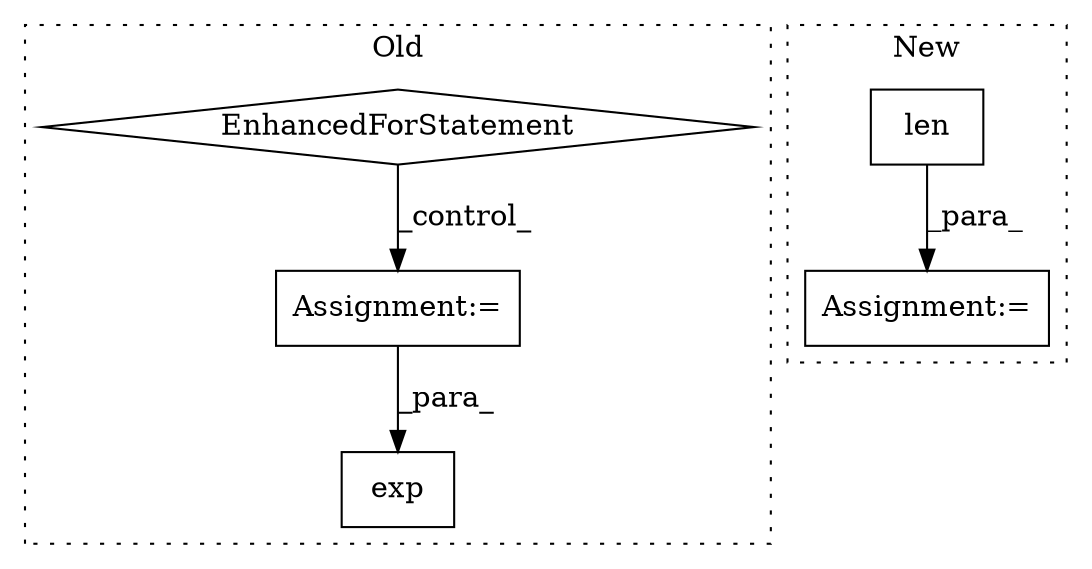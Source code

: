 digraph G {
subgraph cluster0 {
1 [label="exp" a="32" s="7116,7135" l="4,1" shape="box"];
4 [label="Assignment:=" a="7" s="7042" l="1" shape="box"];
5 [label="EnhancedForStatement" a="70" s="6915,6994" l="65,2" shape="diamond"];
label = "Old";
style="dotted";
}
subgraph cluster1 {
2 [label="len" a="32" s="6148,6156" l="4,1" shape="box"];
3 [label="Assignment:=" a="7" s="6081,6158" l="53,2" shape="box"];
label = "New";
style="dotted";
}
2 -> 3 [label="_para_"];
4 -> 1 [label="_para_"];
5 -> 4 [label="_control_"];
}